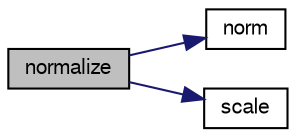 digraph G
{
  edge [fontname="FreeSans",fontsize="10",labelfontname="FreeSans",labelfontsize="10"];
  node [fontname="FreeSans",fontsize="10",shape=record];
  rankdir="LR";
  Node1 [label="normalize",height=0.2,width=0.4,color="black", fillcolor="grey75", style="filled" fontcolor="black"];
  Node1 -> Node2 [color="midnightblue",fontsize="10",style="solid",fontname="FreeSans"];
  Node2 [label="norm",height=0.2,width=0.4,color="black", fillcolor="white", style="filled",URL="$classorg_1_1octave_1_1graphics_1_1_point3_d.html#a53de49d8c84dcc44f9b4086e3a371475"];
  Node1 -> Node3 [color="midnightblue",fontsize="10",style="solid",fontname="FreeSans"];
  Node3 [label="scale",height=0.2,width=0.4,color="black", fillcolor="white", style="filled",URL="$classorg_1_1octave_1_1graphics_1_1_point3_d.html#a7f84a1dbc8c802c85d54c81b12d74678"];
}
